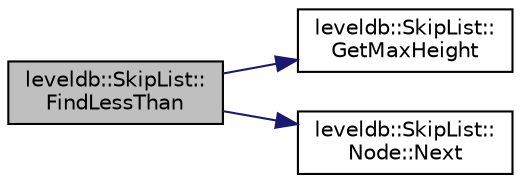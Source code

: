 digraph "leveldb::SkipList::FindLessThan"
{
  edge [fontname="Helvetica",fontsize="10",labelfontname="Helvetica",labelfontsize="10"];
  node [fontname="Helvetica",fontsize="10",shape=record];
  rankdir="LR";
  Node1 [label="leveldb::SkipList::\lFindLessThan",height=0.2,width=0.4,color="black", fillcolor="grey75", style="filled" fontcolor="black"];
  Node1 -> Node2 [color="midnightblue",fontsize="10",style="solid",fontname="Helvetica"];
  Node2 [label="leveldb::SkipList::\lGetMaxHeight",height=0.2,width=0.4,color="black", fillcolor="white", style="filled",URL="$classleveldb_1_1_skip_list.html#a7820710f000cf55fc053b50e683a8bab"];
  Node1 -> Node3 [color="midnightblue",fontsize="10",style="solid",fontname="Helvetica"];
  Node3 [label="leveldb::SkipList::\lNode::Next",height=0.2,width=0.4,color="black", fillcolor="white", style="filled",URL="$structleveldb_1_1_skip_list_1_1_node.html#aca7f18fc57f6c8e8a8dfe176eedbde74"];
}
